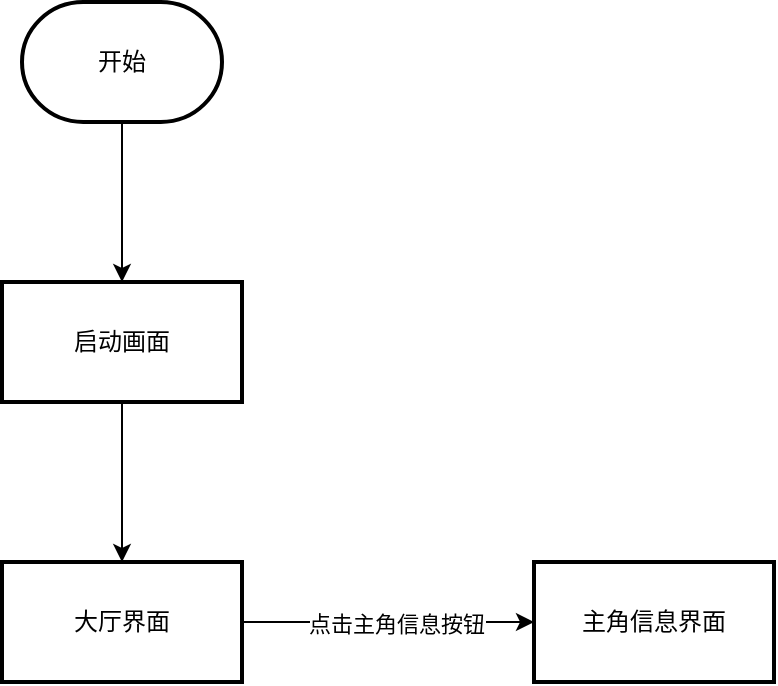 <mxfile version="24.8.0">
  <diagram name="Page-1" id="74e2e168-ea6b-b213-b513-2b3c1d86103e">
    <mxGraphModel dx="1434" dy="738" grid="0" gridSize="10" guides="1" tooltips="1" connect="1" arrows="1" fold="1" page="1" pageScale="1" pageWidth="1100" pageHeight="850" background="none" math="0" shadow="0">
      <root>
        <mxCell id="0" />
        <mxCell id="1" parent="0" />
        <mxCell id="d2EBMlPmmXlRHHhPWO4T-4" value="" style="edgeStyle=orthogonalEdgeStyle;rounded=0;orthogonalLoop=1;jettySize=auto;html=1;" parent="1" source="d2EBMlPmmXlRHHhPWO4T-2" target="d2EBMlPmmXlRHHhPWO4T-3" edge="1">
          <mxGeometry relative="1" as="geometry" />
        </mxCell>
        <mxCell id="d2EBMlPmmXlRHHhPWO4T-2" value="开始" style="strokeWidth=2;html=1;shape=mxgraph.flowchart.terminator;whiteSpace=wrap;" parent="1" vertex="1">
          <mxGeometry x="500" y="20" width="100" height="60" as="geometry" />
        </mxCell>
        <mxCell id="d2EBMlPmmXlRHHhPWO4T-6" value="" style="edgeStyle=orthogonalEdgeStyle;rounded=0;orthogonalLoop=1;jettySize=auto;html=1;" parent="1" source="d2EBMlPmmXlRHHhPWO4T-3" target="d2EBMlPmmXlRHHhPWO4T-5" edge="1">
          <mxGeometry relative="1" as="geometry" />
        </mxCell>
        <mxCell id="d2EBMlPmmXlRHHhPWO4T-3" value="启动画面" style="whiteSpace=wrap;html=1;strokeWidth=2;" parent="1" vertex="1">
          <mxGeometry x="490" y="160" width="120" height="60" as="geometry" />
        </mxCell>
        <mxCell id="1uPaDmc7qWdQGYekVzTm-2" value="" style="edgeStyle=orthogonalEdgeStyle;rounded=0;orthogonalLoop=1;jettySize=auto;html=1;" edge="1" parent="1" source="d2EBMlPmmXlRHHhPWO4T-5" target="1uPaDmc7qWdQGYekVzTm-1">
          <mxGeometry relative="1" as="geometry" />
        </mxCell>
        <mxCell id="1uPaDmc7qWdQGYekVzTm-3" value="点击主角信息按钮" style="edgeLabel;html=1;align=center;verticalAlign=middle;resizable=0;points=[];" vertex="1" connectable="0" parent="1uPaDmc7qWdQGYekVzTm-2">
          <mxGeometry x="0.05" y="-1" relative="1" as="geometry">
            <mxPoint as="offset" />
          </mxGeometry>
        </mxCell>
        <mxCell id="d2EBMlPmmXlRHHhPWO4T-5" value="大厅界面" style="whiteSpace=wrap;html=1;strokeWidth=2;" parent="1" vertex="1">
          <mxGeometry x="490" y="300" width="120" height="60" as="geometry" />
        </mxCell>
        <mxCell id="1uPaDmc7qWdQGYekVzTm-1" value="主角信息界面" style="whiteSpace=wrap;html=1;strokeWidth=2;" vertex="1" parent="1">
          <mxGeometry x="756" y="300" width="120" height="60" as="geometry" />
        </mxCell>
      </root>
    </mxGraphModel>
  </diagram>
</mxfile>

